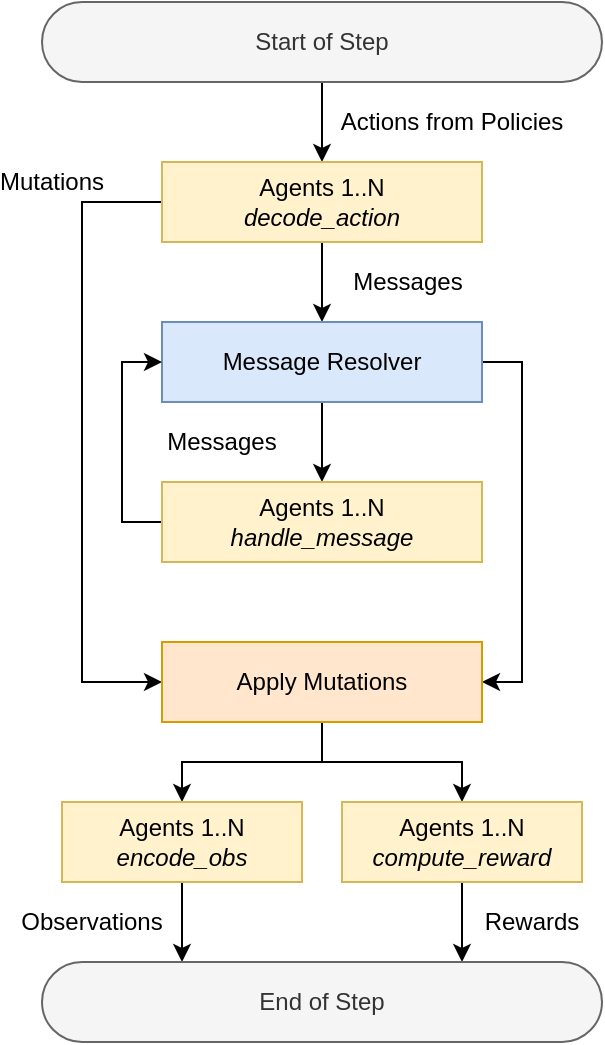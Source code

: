 <mxfile version="14.6.13" type="device"><diagram id="QnybRu88JulJYPhCPz8d" name="Page-1"><mxGraphModel dx="1106" dy="822" grid="1" gridSize="10" guides="1" tooltips="1" connect="1" arrows="1" fold="1" page="1" pageScale="1" pageWidth="827" pageHeight="1169" math="0" shadow="0"><root><mxCell id="0"/><mxCell id="1" parent="0"/><mxCell id="ikSgZu1VqBJqSM1hYdBQ-42" style="edgeStyle=orthogonalEdgeStyle;rounded=0;orthogonalLoop=1;jettySize=auto;html=1;exitX=0.5;exitY=1;exitDx=0;exitDy=0;entryX=0.5;entryY=0;entryDx=0;entryDy=0;startArrow=none;startFill=0;endArrow=classic;endFill=1;" parent="1" source="ikSgZu1VqBJqSM1hYdBQ-40" target="ikSgZu1VqBJqSM1hYdBQ-41" edge="1"><mxGeometry relative="1" as="geometry"/></mxCell><mxCell id="ikSgZu1VqBJqSM1hYdBQ-40" value="Start of Step" style="rounded=1;whiteSpace=wrap;html=1;arcSize=50;fillColor=#f5f5f5;strokeColor=#666666;fontColor=#333333;" parent="1" vertex="1"><mxGeometry x="80" y="600" width="280" height="40" as="geometry"/></mxCell><mxCell id="ikSgZu1VqBJqSM1hYdBQ-45" style="edgeStyle=orthogonalEdgeStyle;rounded=0;orthogonalLoop=1;jettySize=auto;html=1;exitX=0.5;exitY=1;exitDx=0;exitDy=0;entryX=0.5;entryY=0;entryDx=0;entryDy=0;startArrow=none;startFill=0;endArrow=classic;endFill=1;" parent="1" source="ikSgZu1VqBJqSM1hYdBQ-41" target="ikSgZu1VqBJqSM1hYdBQ-44" edge="1"><mxGeometry relative="1" as="geometry"/></mxCell><mxCell id="ikSgZu1VqBJqSM1hYdBQ-53" style="edgeStyle=orthogonalEdgeStyle;rounded=0;orthogonalLoop=1;jettySize=auto;html=1;exitX=0;exitY=0.5;exitDx=0;exitDy=0;entryX=0;entryY=0.5;entryDx=0;entryDy=0;startArrow=none;startFill=0;endArrow=classic;endFill=1;" parent="1" source="ikSgZu1VqBJqSM1hYdBQ-41" target="ikSgZu1VqBJqSM1hYdBQ-51" edge="1"><mxGeometry relative="1" as="geometry"><Array as="points"><mxPoint x="100" y="700"/><mxPoint x="100" y="940"/></Array></mxGeometry></mxCell><mxCell id="ikSgZu1VqBJqSM1hYdBQ-41" value="Agents 1..N&lt;br&gt;&lt;i&gt;decode_action&lt;/i&gt;" style="rounded=0;whiteSpace=wrap;html=1;fillColor=#fff2cc;strokeColor=#d6b656;" parent="1" vertex="1"><mxGeometry x="140" y="680" width="160" height="40" as="geometry"/></mxCell><mxCell id="ikSgZu1VqBJqSM1hYdBQ-43" value="Actions from Policies" style="text;html=1;strokeColor=none;fillColor=none;align=center;verticalAlign=middle;whiteSpace=wrap;rounded=0;" parent="1" vertex="1"><mxGeometry x="220" y="650" width="130" height="20" as="geometry"/></mxCell><mxCell id="ikSgZu1VqBJqSM1hYdBQ-48" style="edgeStyle=orthogonalEdgeStyle;rounded=0;orthogonalLoop=1;jettySize=auto;html=1;exitX=0.5;exitY=1;exitDx=0;exitDy=0;entryX=0.5;entryY=0;entryDx=0;entryDy=0;startArrow=none;startFill=0;endArrow=classic;endFill=1;" parent="1" source="ikSgZu1VqBJqSM1hYdBQ-44" target="ikSgZu1VqBJqSM1hYdBQ-47" edge="1"><mxGeometry relative="1" as="geometry"/></mxCell><mxCell id="ikSgZu1VqBJqSM1hYdBQ-52" style="edgeStyle=orthogonalEdgeStyle;rounded=0;orthogonalLoop=1;jettySize=auto;html=1;exitX=1;exitY=0.5;exitDx=0;exitDy=0;entryX=1;entryY=0.5;entryDx=0;entryDy=0;startArrow=none;startFill=0;endArrow=classic;endFill=1;" parent="1" source="ikSgZu1VqBJqSM1hYdBQ-44" target="ikSgZu1VqBJqSM1hYdBQ-51" edge="1"><mxGeometry relative="1" as="geometry"/></mxCell><mxCell id="ikSgZu1VqBJqSM1hYdBQ-44" value="Message Resolver" style="rounded=0;whiteSpace=wrap;html=1;fillColor=#dae8fc;strokeColor=#6c8ebf;" parent="1" vertex="1"><mxGeometry x="140" y="760" width="160" height="40" as="geometry"/></mxCell><mxCell id="ikSgZu1VqBJqSM1hYdBQ-46" value="Messages" style="text;html=1;strokeColor=none;fillColor=none;align=center;verticalAlign=middle;whiteSpace=wrap;rounded=0;" parent="1" vertex="1"><mxGeometry x="233" y="730" width="60" height="20" as="geometry"/></mxCell><mxCell id="ikSgZu1VqBJqSM1hYdBQ-50" style="edgeStyle=orthogonalEdgeStyle;rounded=0;orthogonalLoop=1;jettySize=auto;html=1;exitX=0;exitY=0.5;exitDx=0;exitDy=0;entryX=0;entryY=0.5;entryDx=0;entryDy=0;startArrow=none;startFill=0;endArrow=classic;endFill=1;" parent="1" source="ikSgZu1VqBJqSM1hYdBQ-47" target="ikSgZu1VqBJqSM1hYdBQ-44" edge="1"><mxGeometry relative="1" as="geometry"/></mxCell><mxCell id="ikSgZu1VqBJqSM1hYdBQ-47" value="Agents 1..N&lt;br&gt;&lt;i&gt;handle_message&lt;/i&gt;" style="rounded=0;whiteSpace=wrap;html=1;fillColor=#fff2cc;strokeColor=#d6b656;" parent="1" vertex="1"><mxGeometry x="140" y="840" width="160" height="40" as="geometry"/></mxCell><mxCell id="ikSgZu1VqBJqSM1hYdBQ-49" value="Messages" style="text;html=1;strokeColor=none;fillColor=none;align=center;verticalAlign=middle;whiteSpace=wrap;rounded=0;" parent="1" vertex="1"><mxGeometry x="140" y="810" width="60" height="20" as="geometry"/></mxCell><mxCell id="ikSgZu1VqBJqSM1hYdBQ-64" style="edgeStyle=orthogonalEdgeStyle;rounded=0;orthogonalLoop=1;jettySize=auto;html=1;exitX=0.5;exitY=1;exitDx=0;exitDy=0;entryX=0.5;entryY=0;entryDx=0;entryDy=0;startArrow=none;startFill=0;endArrow=classic;endFill=1;" parent="1" source="ikSgZu1VqBJqSM1hYdBQ-51" target="ikSgZu1VqBJqSM1hYdBQ-56" edge="1"><mxGeometry relative="1" as="geometry"/></mxCell><mxCell id="ikSgZu1VqBJqSM1hYdBQ-65" style="edgeStyle=orthogonalEdgeStyle;rounded=0;orthogonalLoop=1;jettySize=auto;html=1;exitX=0.5;exitY=1;exitDx=0;exitDy=0;entryX=0.5;entryY=0;entryDx=0;entryDy=0;startArrow=none;startFill=0;endArrow=classic;endFill=1;" parent="1" source="ikSgZu1VqBJqSM1hYdBQ-51" target="ikSgZu1VqBJqSM1hYdBQ-55" edge="1"><mxGeometry relative="1" as="geometry"/></mxCell><mxCell id="ikSgZu1VqBJqSM1hYdBQ-51" value="Apply Mutations" style="rounded=0;whiteSpace=wrap;html=1;fillColor=#ffe6cc;strokeColor=#d79b00;" parent="1" vertex="1"><mxGeometry x="140" y="920" width="160" height="40" as="geometry"/></mxCell><mxCell id="ikSgZu1VqBJqSM1hYdBQ-54" value="Mutations" style="text;html=1;strokeColor=none;fillColor=none;align=center;verticalAlign=middle;whiteSpace=wrap;rounded=0;" parent="1" vertex="1"><mxGeometry x="60" y="680" width="50" height="20" as="geometry"/></mxCell><mxCell id="ikSgZu1VqBJqSM1hYdBQ-60" style="edgeStyle=orthogonalEdgeStyle;rounded=0;orthogonalLoop=1;jettySize=auto;html=1;exitX=0.5;exitY=1;exitDx=0;exitDy=0;entryX=0.25;entryY=0;entryDx=0;entryDy=0;startArrow=none;startFill=0;endArrow=classic;endFill=1;" parent="1" source="ikSgZu1VqBJqSM1hYdBQ-55" target="ikSgZu1VqBJqSM1hYdBQ-59" edge="1"><mxGeometry relative="1" as="geometry"/></mxCell><mxCell id="ikSgZu1VqBJqSM1hYdBQ-55" value="Agents 1..N&lt;br&gt;&lt;i&gt;encode_obs&lt;/i&gt;" style="rounded=0;whiteSpace=wrap;html=1;fillColor=#fff2cc;strokeColor=#d6b656;" parent="1" vertex="1"><mxGeometry x="90" y="1000" width="120" height="40" as="geometry"/></mxCell><mxCell id="ikSgZu1VqBJqSM1hYdBQ-61" style="edgeStyle=orthogonalEdgeStyle;rounded=0;orthogonalLoop=1;jettySize=auto;html=1;exitX=0.5;exitY=1;exitDx=0;exitDy=0;entryX=0.75;entryY=0;entryDx=0;entryDy=0;startArrow=none;startFill=0;endArrow=classic;endFill=1;" parent="1" source="ikSgZu1VqBJqSM1hYdBQ-56" target="ikSgZu1VqBJqSM1hYdBQ-59" edge="1"><mxGeometry relative="1" as="geometry"/></mxCell><mxCell id="ikSgZu1VqBJqSM1hYdBQ-56" value="Agents 1..N&lt;br&gt;&lt;i&gt;compute_reward&lt;/i&gt;" style="rounded=0;whiteSpace=wrap;html=1;fillColor=#fff2cc;strokeColor=#d6b656;" parent="1" vertex="1"><mxGeometry x="230" y="1000" width="120" height="40" as="geometry"/></mxCell><mxCell id="ikSgZu1VqBJqSM1hYdBQ-59" value="End of Step" style="rounded=1;whiteSpace=wrap;html=1;arcSize=50;fillColor=#f5f5f5;strokeColor=#666666;fontColor=#333333;" parent="1" vertex="1"><mxGeometry x="80" y="1080" width="280" height="40" as="geometry"/></mxCell><mxCell id="ikSgZu1VqBJqSM1hYdBQ-62" value="Observations" style="text;html=1;strokeColor=none;fillColor=none;align=center;verticalAlign=middle;whiteSpace=wrap;rounded=0;" parent="1" vertex="1"><mxGeometry x="80" y="1050" width="50" height="20" as="geometry"/></mxCell><mxCell id="ikSgZu1VqBJqSM1hYdBQ-63" value="Rewards" style="text;html=1;strokeColor=none;fillColor=none;align=center;verticalAlign=middle;whiteSpace=wrap;rounded=0;" parent="1" vertex="1"><mxGeometry x="300" y="1050" width="50" height="20" as="geometry"/></mxCell></root></mxGraphModel></diagram></mxfile>
